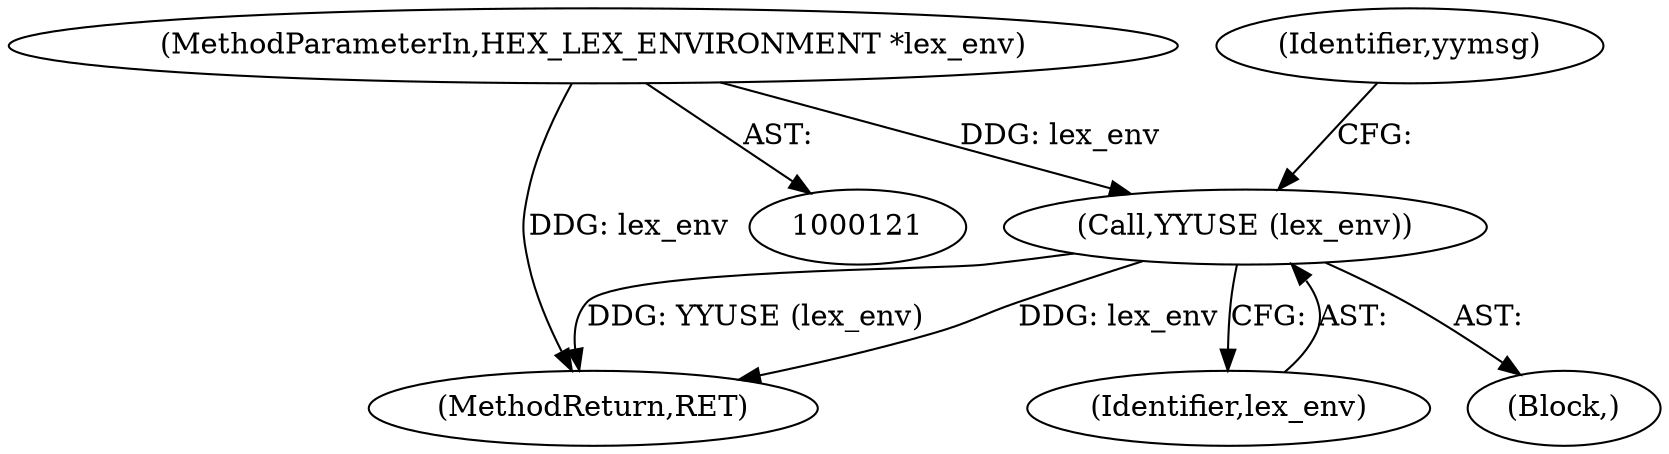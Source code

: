 digraph "0_yara_10e8bd3071677dd1fa76beeef4bc2fc427cea5e7@pointer" {
"1000126" [label="(MethodParameterIn,HEX_LEX_ENVIRONMENT *lex_env)"];
"1000132" [label="(Call,YYUSE (lex_env))"];
"1000206" [label="(MethodReturn,RET)"];
"1000126" [label="(MethodParameterIn,HEX_LEX_ENVIRONMENT *lex_env)"];
"1000133" [label="(Identifier,lex_env)"];
"1000136" [label="(Identifier,yymsg)"];
"1000127" [label="(Block,)"];
"1000132" [label="(Call,YYUSE (lex_env))"];
"1000126" -> "1000121"  [label="AST: "];
"1000126" -> "1000206"  [label="DDG: lex_env"];
"1000126" -> "1000132"  [label="DDG: lex_env"];
"1000132" -> "1000127"  [label="AST: "];
"1000132" -> "1000133"  [label="CFG: "];
"1000133" -> "1000132"  [label="AST: "];
"1000136" -> "1000132"  [label="CFG: "];
"1000132" -> "1000206"  [label="DDG: lex_env"];
"1000132" -> "1000206"  [label="DDG: YYUSE (lex_env)"];
}
